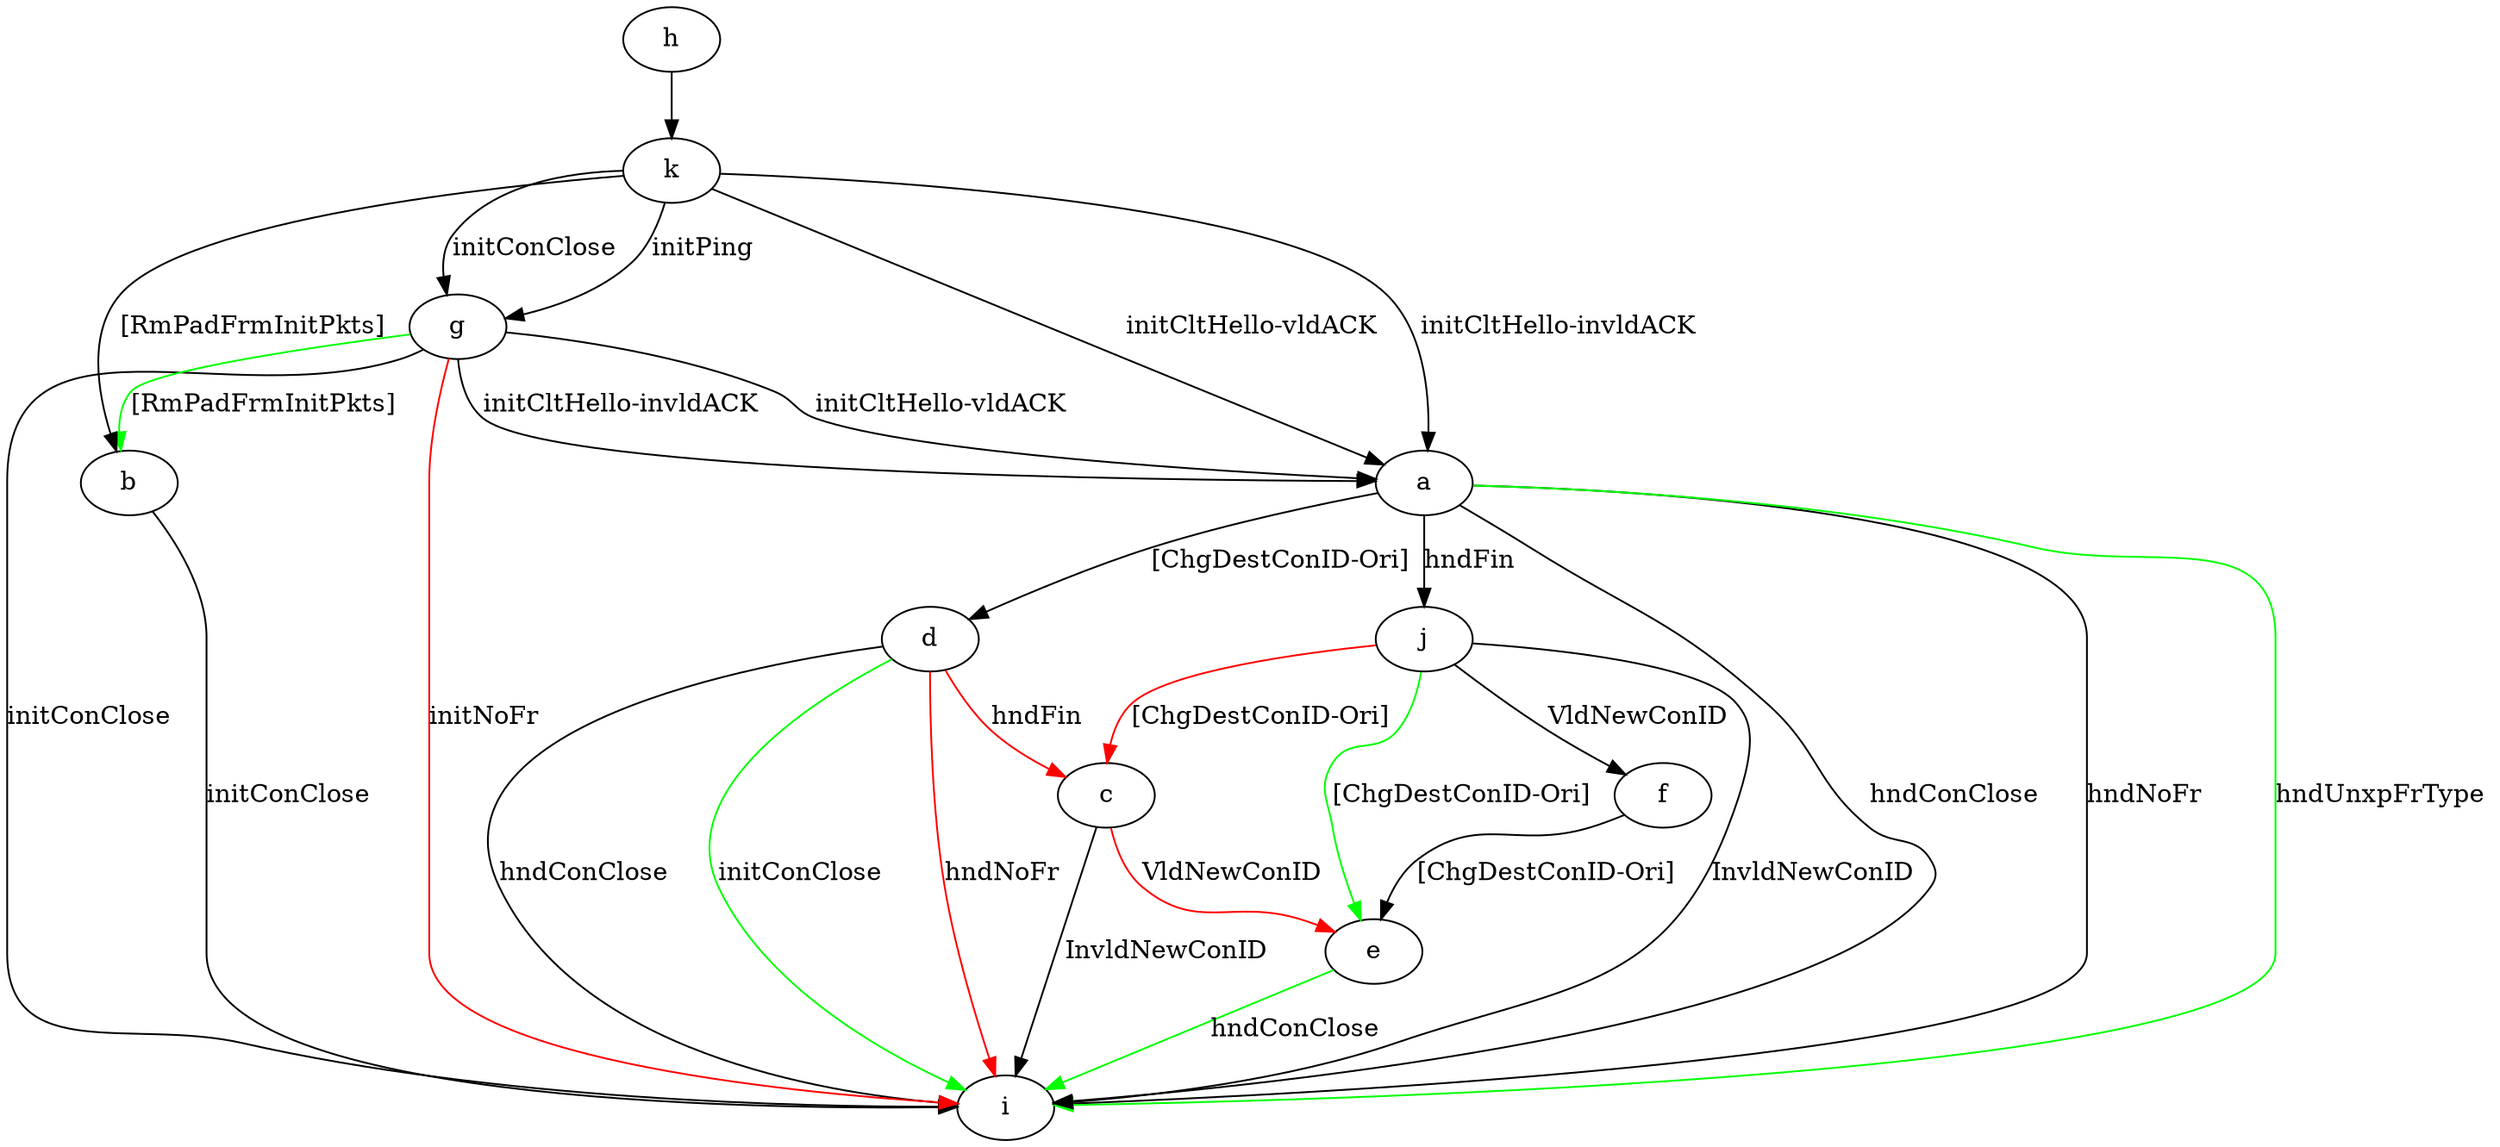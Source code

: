 digraph "" {
	a -> d	[key=0,
		label="[ChgDestConID-Ori] "];
	a -> i	[key=0,
		label="hndConClose "];
	a -> i	[key=1,
		label="hndNoFr "];
	a -> i	[key=2,
		color=green,
		label="hndUnxpFrType "];
	a -> j	[key=0,
		label="hndFin "];
	b -> i	[key=0,
		label="initConClose "];
	c -> e	[key=0,
		color=red,
		label="VldNewConID "];
	c -> i	[key=0,
		label="InvldNewConID "];
	d -> c	[key=0,
		color=red,
		label="hndFin "];
	d -> i	[key=0,
		label="hndConClose "];
	d -> i	[key=1,
		color=green,
		label="initConClose "];
	d -> i	[key=2,
		color=red,
		label="hndNoFr "];
	e -> i	[key=0,
		color=green,
		label="hndConClose "];
	f -> e	[key=0,
		label="[ChgDestConID-Ori] "];
	g -> a	[key=0,
		label="initCltHello-vldACK "];
	g -> a	[key=1,
		label="initCltHello-invldACK "];
	g -> b	[key=0,
		color=green,
		label="[RmPadFrmInitPkts] "];
	g -> i	[key=0,
		label="initConClose "];
	g -> i	[key=1,
		color=red,
		label="initNoFr "];
	h -> k	[key=0];
	j -> c	[key=0,
		color=red,
		label="[ChgDestConID-Ori] "];
	j -> e	[key=0,
		color=green,
		label="[ChgDestConID-Ori] "];
	j -> f	[key=0,
		label="VldNewConID "];
	j -> i	[key=0,
		label="InvldNewConID "];
	k -> a	[key=0,
		label="initCltHello-vldACK "];
	k -> a	[key=1,
		label="initCltHello-invldACK "];
	k -> b	[key=0,
		label="[RmPadFrmInitPkts] "];
	k -> g	[key=0,
		label="initPing "];
	k -> g	[key=1,
		label="initConClose "];
}

